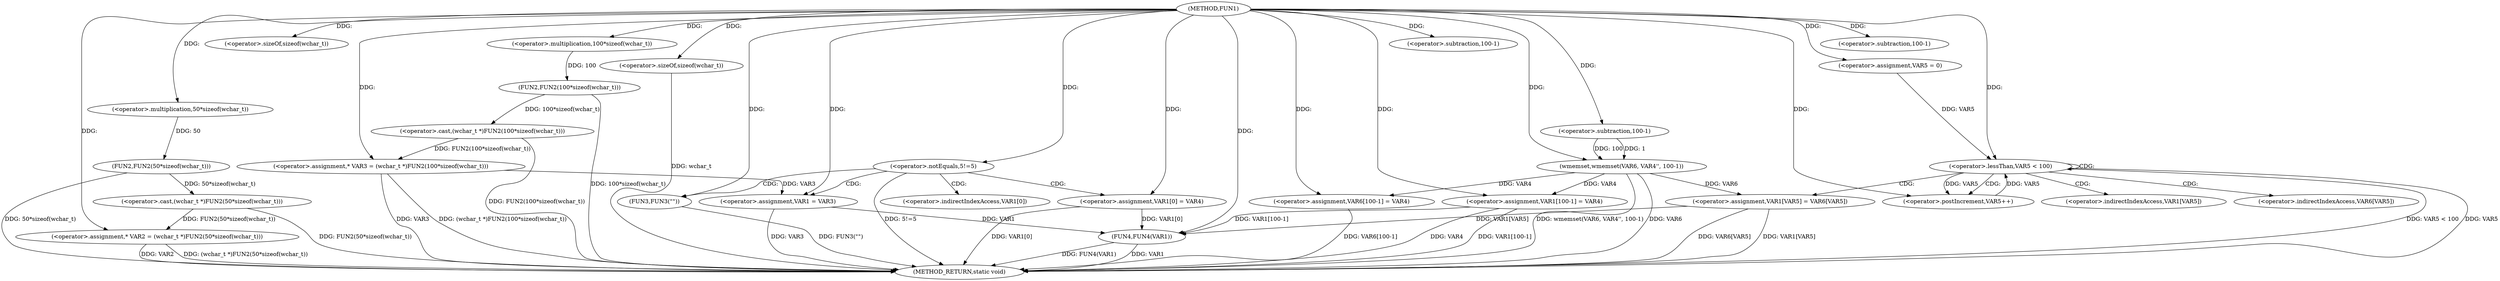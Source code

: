 digraph FUN1 {  
"1000100" [label = "(METHOD,FUN1)" ]
"1000182" [label = "(METHOD_RETURN,static void)" ]
"1000104" [label = "(<operator>.assignment,* VAR2 = (wchar_t *)FUN2(50*sizeof(wchar_t)))" ]
"1000106" [label = "(<operator>.cast,(wchar_t *)FUN2(50*sizeof(wchar_t)))" ]
"1000108" [label = "(FUN2,FUN2(50*sizeof(wchar_t)))" ]
"1000109" [label = "(<operator>.multiplication,50*sizeof(wchar_t))" ]
"1000111" [label = "(<operator>.sizeOf,sizeof(wchar_t))" ]
"1000114" [label = "(<operator>.assignment,* VAR3 = (wchar_t *)FUN2(100*sizeof(wchar_t)))" ]
"1000116" [label = "(<operator>.cast,(wchar_t *)FUN2(100*sizeof(wchar_t)))" ]
"1000118" [label = "(FUN2,FUN2(100*sizeof(wchar_t)))" ]
"1000119" [label = "(<operator>.multiplication,100*sizeof(wchar_t))" ]
"1000121" [label = "(<operator>.sizeOf,sizeof(wchar_t))" ]
"1000124" [label = "(<operator>.notEquals,5!=5)" ]
"1000128" [label = "(FUN3,FUN3(\"\"))" ]
"1000132" [label = "(<operator>.assignment,VAR1 = VAR3)" ]
"1000135" [label = "(<operator>.assignment,VAR1[0] = VAR4)" ]
"1000143" [label = "(wmemset,wmemset(VAR6, VAR4'', 100-1))" ]
"1000146" [label = "(<operator>.subtraction,100-1)" ]
"1000149" [label = "(<operator>.assignment,VAR6[100-1] = VAR4)" ]
"1000152" [label = "(<operator>.subtraction,100-1)" ]
"1000157" [label = "(<operator>.assignment,VAR5 = 0)" ]
"1000160" [label = "(<operator>.lessThan,VAR5 < 100)" ]
"1000163" [label = "(<operator>.postIncrement,VAR5++)" ]
"1000166" [label = "(<operator>.assignment,VAR1[VAR5] = VAR6[VAR5])" ]
"1000173" [label = "(<operator>.assignment,VAR1[100-1] = VAR4)" ]
"1000176" [label = "(<operator>.subtraction,100-1)" ]
"1000180" [label = "(FUN4,FUN4(VAR1))" ]
"1000136" [label = "(<operator>.indirectIndexAccess,VAR1[0])" ]
"1000167" [label = "(<operator>.indirectIndexAccess,VAR1[VAR5])" ]
"1000170" [label = "(<operator>.indirectIndexAccess,VAR6[VAR5])" ]
  "1000106" -> "1000182"  [ label = "DDG: FUN2(50*sizeof(wchar_t))"] 
  "1000104" -> "1000182"  [ label = "DDG: VAR2"] 
  "1000180" -> "1000182"  [ label = "DDG: VAR1"] 
  "1000116" -> "1000182"  [ label = "DDG: FUN2(100*sizeof(wchar_t))"] 
  "1000128" -> "1000182"  [ label = "DDG: FUN3(\"\")"] 
  "1000118" -> "1000182"  [ label = "DDG: 100*sizeof(wchar_t)"] 
  "1000124" -> "1000182"  [ label = "DDG: 5!=5"] 
  "1000173" -> "1000182"  [ label = "DDG: VAR4"] 
  "1000160" -> "1000182"  [ label = "DDG: VAR5 < 100"] 
  "1000143" -> "1000182"  [ label = "DDG: VAR6"] 
  "1000166" -> "1000182"  [ label = "DDG: VAR1[VAR5]"] 
  "1000132" -> "1000182"  [ label = "DDG: VAR3"] 
  "1000114" -> "1000182"  [ label = "DDG: VAR3"] 
  "1000180" -> "1000182"  [ label = "DDG: FUN4(VAR1)"] 
  "1000143" -> "1000182"  [ label = "DDG: wmemset(VAR6, VAR4'', 100-1)"] 
  "1000135" -> "1000182"  [ label = "DDG: VAR1[0]"] 
  "1000121" -> "1000182"  [ label = "DDG: wchar_t"] 
  "1000166" -> "1000182"  [ label = "DDG: VAR6[VAR5]"] 
  "1000149" -> "1000182"  [ label = "DDG: VAR6[100-1]"] 
  "1000160" -> "1000182"  [ label = "DDG: VAR5"] 
  "1000114" -> "1000182"  [ label = "DDG: (wchar_t *)FUN2(100*sizeof(wchar_t))"] 
  "1000173" -> "1000182"  [ label = "DDG: VAR1[100-1]"] 
  "1000104" -> "1000182"  [ label = "DDG: (wchar_t *)FUN2(50*sizeof(wchar_t))"] 
  "1000108" -> "1000182"  [ label = "DDG: 50*sizeof(wchar_t)"] 
  "1000106" -> "1000104"  [ label = "DDG: FUN2(50*sizeof(wchar_t))"] 
  "1000100" -> "1000104"  [ label = "DDG: "] 
  "1000108" -> "1000106"  [ label = "DDG: 50*sizeof(wchar_t)"] 
  "1000109" -> "1000108"  [ label = "DDG: 50"] 
  "1000100" -> "1000109"  [ label = "DDG: "] 
  "1000100" -> "1000111"  [ label = "DDG: "] 
  "1000116" -> "1000114"  [ label = "DDG: FUN2(100*sizeof(wchar_t))"] 
  "1000100" -> "1000114"  [ label = "DDG: "] 
  "1000118" -> "1000116"  [ label = "DDG: 100*sizeof(wchar_t)"] 
  "1000119" -> "1000118"  [ label = "DDG: 100"] 
  "1000100" -> "1000119"  [ label = "DDG: "] 
  "1000100" -> "1000121"  [ label = "DDG: "] 
  "1000100" -> "1000124"  [ label = "DDG: "] 
  "1000100" -> "1000128"  [ label = "DDG: "] 
  "1000114" -> "1000132"  [ label = "DDG: VAR3"] 
  "1000100" -> "1000132"  [ label = "DDG: "] 
  "1000100" -> "1000135"  [ label = "DDG: "] 
  "1000100" -> "1000143"  [ label = "DDG: "] 
  "1000146" -> "1000143"  [ label = "DDG: 100"] 
  "1000146" -> "1000143"  [ label = "DDG: 1"] 
  "1000100" -> "1000146"  [ label = "DDG: "] 
  "1000143" -> "1000149"  [ label = "DDG: VAR4"] 
  "1000100" -> "1000149"  [ label = "DDG: "] 
  "1000100" -> "1000152"  [ label = "DDG: "] 
  "1000100" -> "1000157"  [ label = "DDG: "] 
  "1000163" -> "1000160"  [ label = "DDG: VAR5"] 
  "1000157" -> "1000160"  [ label = "DDG: VAR5"] 
  "1000100" -> "1000160"  [ label = "DDG: "] 
  "1000160" -> "1000163"  [ label = "DDG: VAR5"] 
  "1000100" -> "1000163"  [ label = "DDG: "] 
  "1000143" -> "1000166"  [ label = "DDG: VAR6"] 
  "1000100" -> "1000173"  [ label = "DDG: "] 
  "1000143" -> "1000173"  [ label = "DDG: VAR4"] 
  "1000100" -> "1000176"  [ label = "DDG: "] 
  "1000166" -> "1000180"  [ label = "DDG: VAR1[VAR5]"] 
  "1000132" -> "1000180"  [ label = "DDG: VAR1"] 
  "1000135" -> "1000180"  [ label = "DDG: VAR1[0]"] 
  "1000173" -> "1000180"  [ label = "DDG: VAR1[100-1]"] 
  "1000100" -> "1000180"  [ label = "DDG: "] 
  "1000124" -> "1000132"  [ label = "CDG: "] 
  "1000124" -> "1000128"  [ label = "CDG: "] 
  "1000124" -> "1000135"  [ label = "CDG: "] 
  "1000124" -> "1000136"  [ label = "CDG: "] 
  "1000160" -> "1000163"  [ label = "CDG: "] 
  "1000160" -> "1000160"  [ label = "CDG: "] 
  "1000160" -> "1000170"  [ label = "CDG: "] 
  "1000160" -> "1000166"  [ label = "CDG: "] 
  "1000160" -> "1000167"  [ label = "CDG: "] 
}
